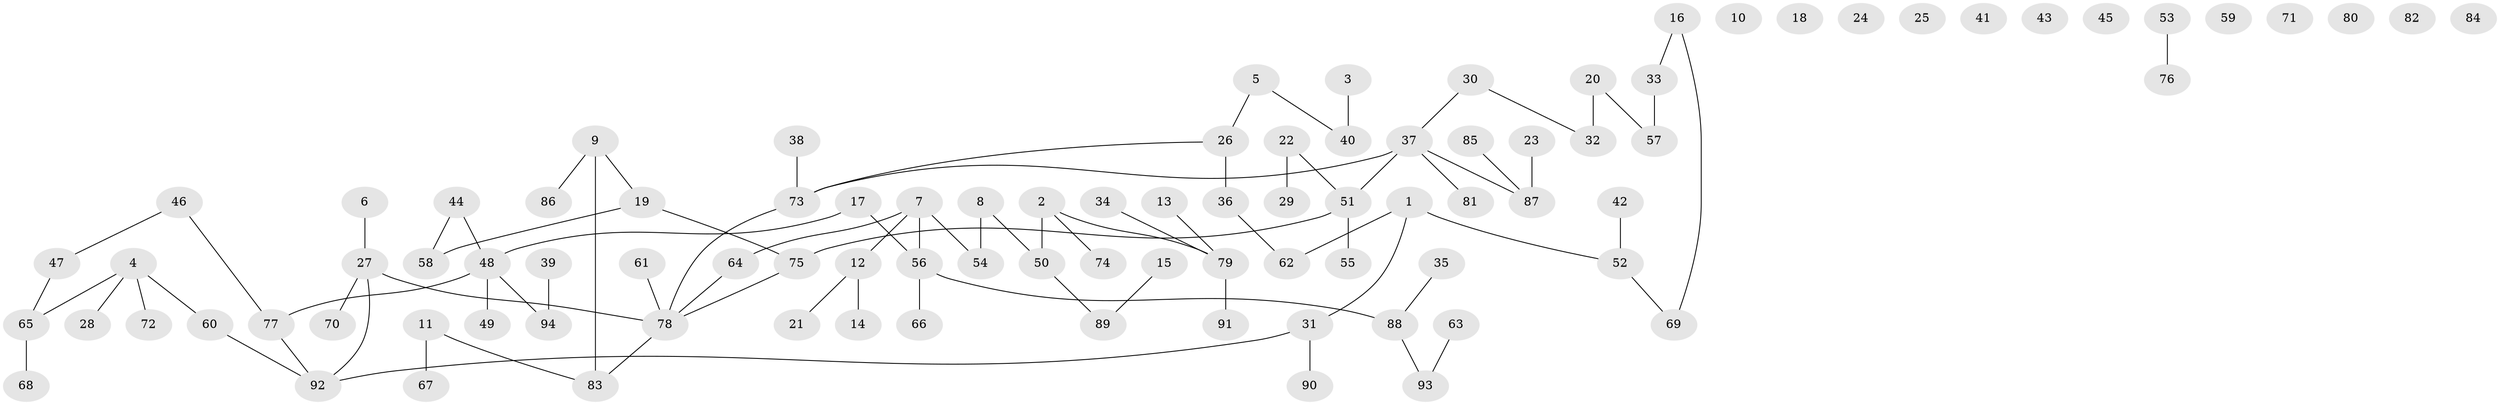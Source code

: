 // coarse degree distribution, {0: 0.21428571428571427, 1: 0.39285714285714285, 2: 0.17857142857142858, 4: 0.07142857142857142, 5: 0.125, 3: 0.017857142857142856}
// Generated by graph-tools (version 1.1) at 2025/42/03/04/25 21:42:35]
// undirected, 94 vertices, 87 edges
graph export_dot {
graph [start="1"]
  node [color=gray90,style=filled];
  1;
  2;
  3;
  4;
  5;
  6;
  7;
  8;
  9;
  10;
  11;
  12;
  13;
  14;
  15;
  16;
  17;
  18;
  19;
  20;
  21;
  22;
  23;
  24;
  25;
  26;
  27;
  28;
  29;
  30;
  31;
  32;
  33;
  34;
  35;
  36;
  37;
  38;
  39;
  40;
  41;
  42;
  43;
  44;
  45;
  46;
  47;
  48;
  49;
  50;
  51;
  52;
  53;
  54;
  55;
  56;
  57;
  58;
  59;
  60;
  61;
  62;
  63;
  64;
  65;
  66;
  67;
  68;
  69;
  70;
  71;
  72;
  73;
  74;
  75;
  76;
  77;
  78;
  79;
  80;
  81;
  82;
  83;
  84;
  85;
  86;
  87;
  88;
  89;
  90;
  91;
  92;
  93;
  94;
  1 -- 31;
  1 -- 52;
  1 -- 62;
  2 -- 50;
  2 -- 74;
  2 -- 79;
  3 -- 40;
  4 -- 28;
  4 -- 60;
  4 -- 65;
  4 -- 72;
  5 -- 26;
  5 -- 40;
  6 -- 27;
  7 -- 12;
  7 -- 54;
  7 -- 56;
  7 -- 64;
  8 -- 50;
  8 -- 54;
  9 -- 19;
  9 -- 83;
  9 -- 86;
  11 -- 67;
  11 -- 83;
  12 -- 14;
  12 -- 21;
  13 -- 79;
  15 -- 89;
  16 -- 33;
  16 -- 69;
  17 -- 48;
  17 -- 56;
  19 -- 58;
  19 -- 75;
  20 -- 32;
  20 -- 57;
  22 -- 29;
  22 -- 51;
  23 -- 87;
  26 -- 36;
  26 -- 73;
  27 -- 70;
  27 -- 78;
  27 -- 92;
  30 -- 32;
  30 -- 37;
  31 -- 90;
  31 -- 92;
  33 -- 57;
  34 -- 79;
  35 -- 88;
  36 -- 62;
  37 -- 51;
  37 -- 73;
  37 -- 81;
  37 -- 87;
  38 -- 73;
  39 -- 94;
  42 -- 52;
  44 -- 48;
  44 -- 58;
  46 -- 47;
  46 -- 77;
  47 -- 65;
  48 -- 49;
  48 -- 77;
  48 -- 94;
  50 -- 89;
  51 -- 55;
  51 -- 75;
  52 -- 69;
  53 -- 76;
  56 -- 66;
  56 -- 88;
  60 -- 92;
  61 -- 78;
  63 -- 93;
  64 -- 78;
  65 -- 68;
  73 -- 78;
  75 -- 78;
  77 -- 92;
  78 -- 83;
  79 -- 91;
  85 -- 87;
  88 -- 93;
}

